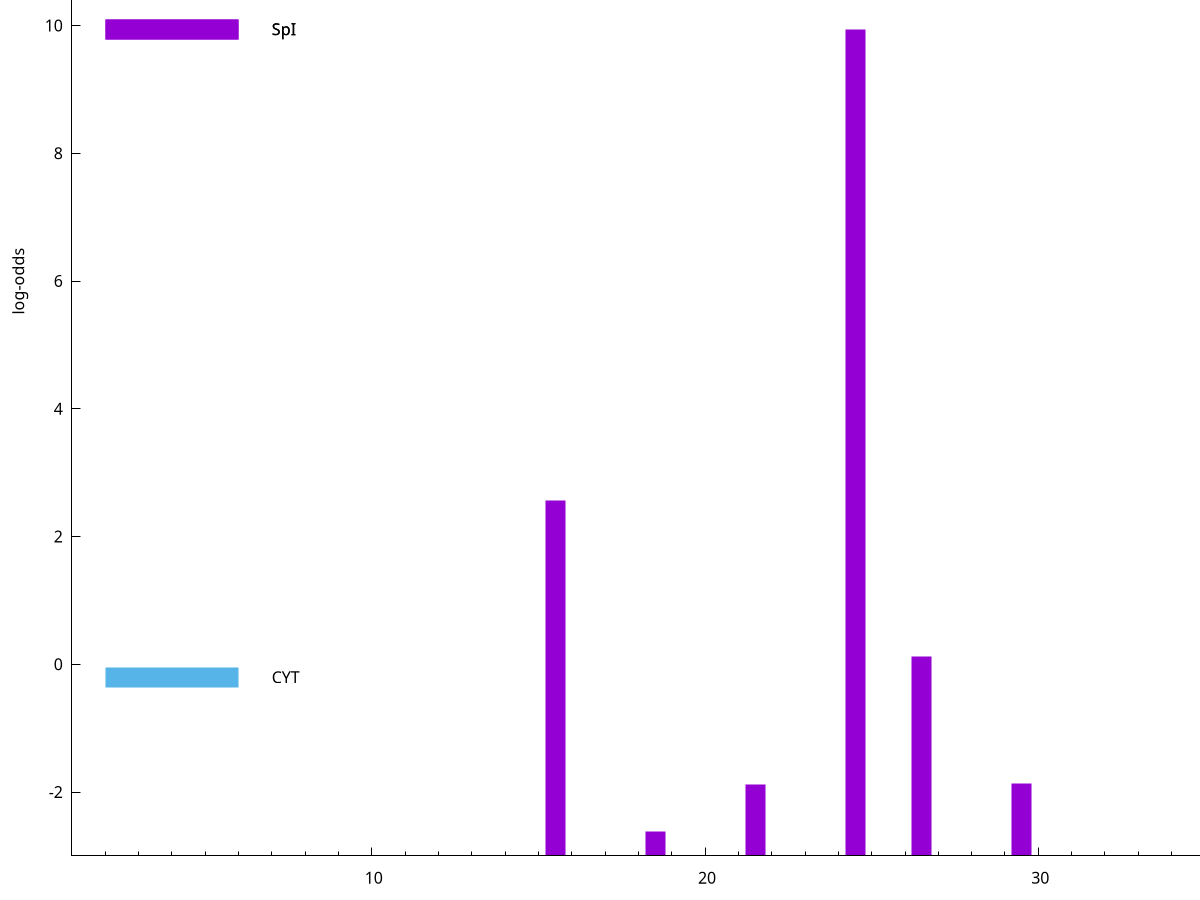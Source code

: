 set title "LipoP predictions for SRR5666608.gff"
set size 2., 1.4
set xrange [1:70] 
set mxtics 10
set yrange [-3:15]
set y2range [0:18]
set ylabel "log-odds"
set term postscript eps color solid "Helvetica" 30
set output "SRR5666608.gff9.eps"
set arrow from 2,9.94382 to 6,9.94382 nohead lt 1 lw 20
set label "SpI" at 7,9.94382
set arrow from 2,-0.200913 to 6,-0.200913 nohead lt 3 lw 20
set label "CYT" at 7,-0.200913
set arrow from 2,9.94382 to 6,9.94382 nohead lt 1 lw 20
set label "SpI" at 7,9.94382
# NOTE: The scores below are the log-odds scores with the threshold
# NOTE: subtracted (a hack to make gnuplot make the histogram all
# NOTE: look nice).
plot "-" axes x1y2 title "" with impulses lt 1 lw 20
24.500000 12.931690
15.500000 5.571100
26.500000 3.114707
29.500000 1.130530
21.500000 1.124180
18.500000 0.386330
e
exit
